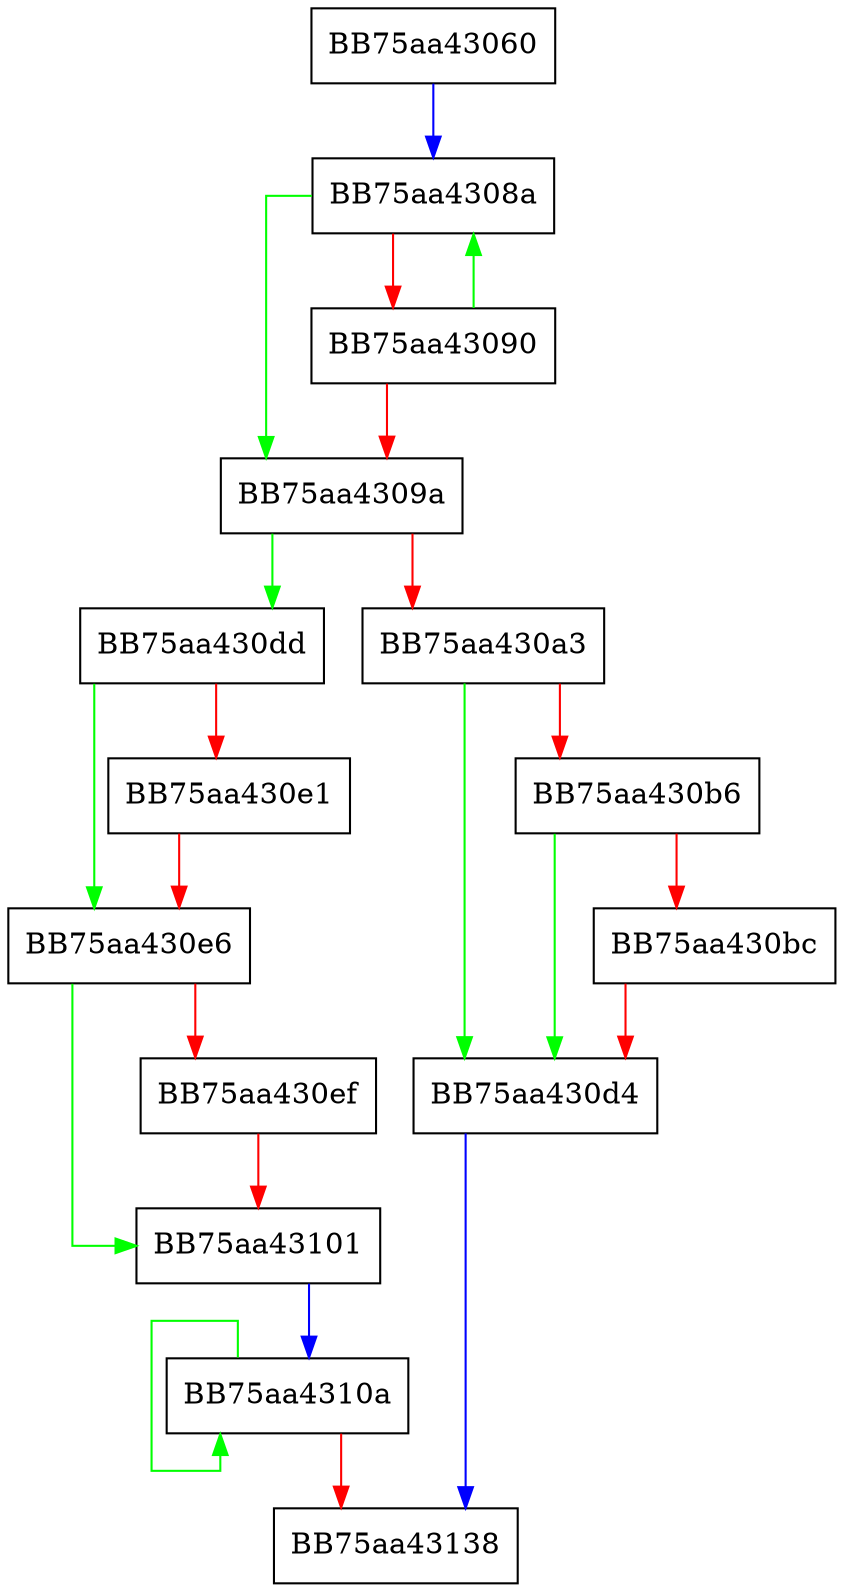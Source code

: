 digraph W6_MakeDecryptionKey {
  node [shape="box"];
  graph [splines=ortho];
  BB75aa43060 -> BB75aa4308a [color="blue"];
  BB75aa4308a -> BB75aa4309a [color="green"];
  BB75aa4308a -> BB75aa43090 [color="red"];
  BB75aa43090 -> BB75aa4308a [color="green"];
  BB75aa43090 -> BB75aa4309a [color="red"];
  BB75aa4309a -> BB75aa430dd [color="green"];
  BB75aa4309a -> BB75aa430a3 [color="red"];
  BB75aa430a3 -> BB75aa430d4 [color="green"];
  BB75aa430a3 -> BB75aa430b6 [color="red"];
  BB75aa430b6 -> BB75aa430d4 [color="green"];
  BB75aa430b6 -> BB75aa430bc [color="red"];
  BB75aa430bc -> BB75aa430d4 [color="red"];
  BB75aa430d4 -> BB75aa43138 [color="blue"];
  BB75aa430dd -> BB75aa430e6 [color="green"];
  BB75aa430dd -> BB75aa430e1 [color="red"];
  BB75aa430e1 -> BB75aa430e6 [color="red"];
  BB75aa430e6 -> BB75aa43101 [color="green"];
  BB75aa430e6 -> BB75aa430ef [color="red"];
  BB75aa430ef -> BB75aa43101 [color="red"];
  BB75aa43101 -> BB75aa4310a [color="blue"];
  BB75aa4310a -> BB75aa4310a [color="green"];
  BB75aa4310a -> BB75aa43138 [color="red"];
}